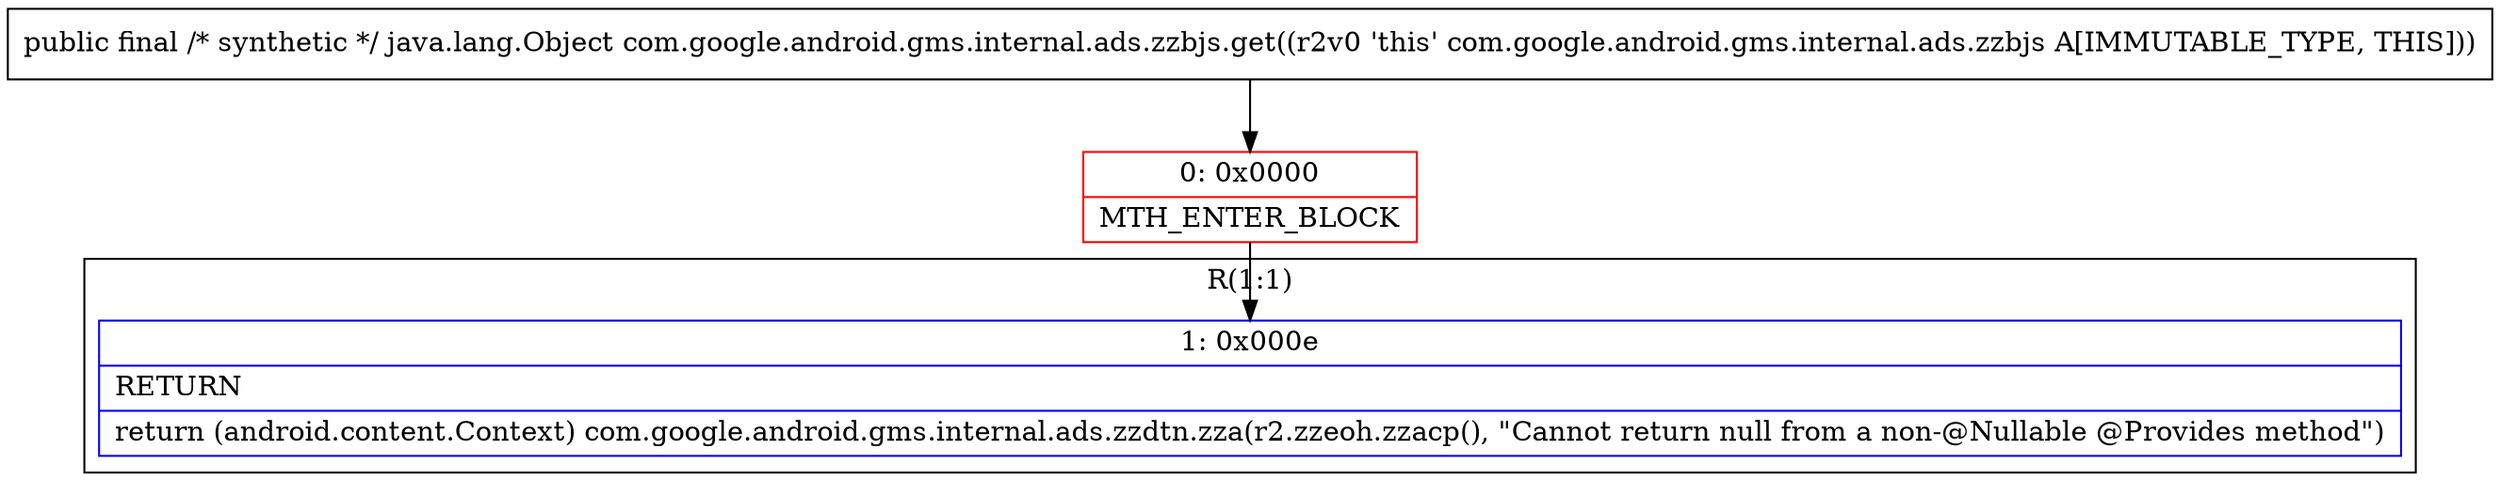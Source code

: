 digraph "CFG forcom.google.android.gms.internal.ads.zzbjs.get()Ljava\/lang\/Object;" {
subgraph cluster_Region_1674188680 {
label = "R(1:1)";
node [shape=record,color=blue];
Node_1 [shape=record,label="{1\:\ 0x000e|RETURN\l|return (android.content.Context) com.google.android.gms.internal.ads.zzdtn.zza(r2.zzeoh.zzacp(), \"Cannot return null from a non\-@Nullable @Provides method\")\l}"];
}
Node_0 [shape=record,color=red,label="{0\:\ 0x0000|MTH_ENTER_BLOCK\l}"];
MethodNode[shape=record,label="{public final \/* synthetic *\/ java.lang.Object com.google.android.gms.internal.ads.zzbjs.get((r2v0 'this' com.google.android.gms.internal.ads.zzbjs A[IMMUTABLE_TYPE, THIS])) }"];
MethodNode -> Node_0;
Node_0 -> Node_1;
}

